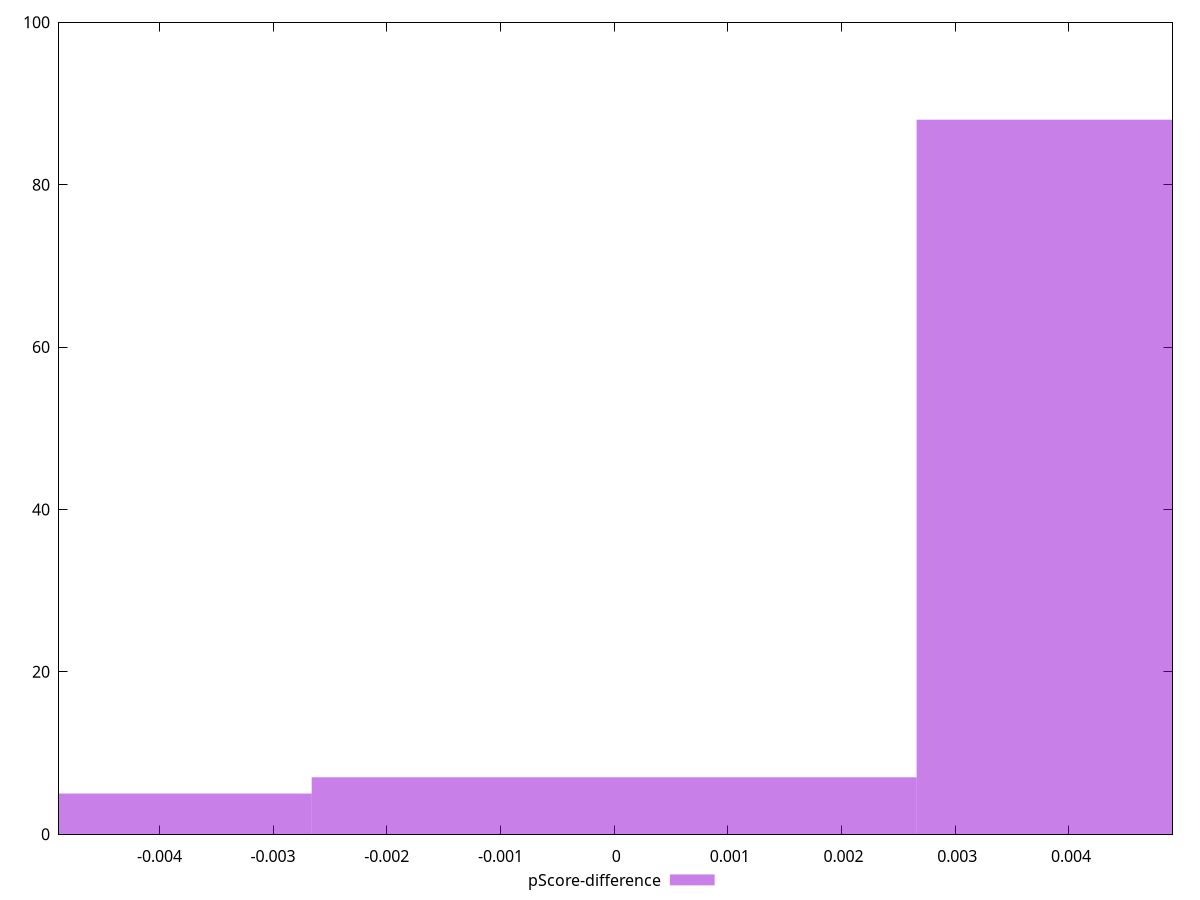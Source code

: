 reset

$pScoreDifference <<EOF
0.005321023733523029 88
0 7
-0.005321023733523029 5
EOF

set key outside below
set boxwidth 0.005321023733523029
set xrange [-0.004883147088297651:0.004911334870355184]
set yrange [0:100]
set trange [0:100]
set style fill transparent solid 0.5 noborder
set terminal svg size 640, 490 enhanced background rgb 'white'
set output "report_00013_2021-02-09T12-04-24.940Z/cumulative-layout-shift/samples/pages+cached+noadtech/pScore-difference/histogram.svg"

plot $pScoreDifference title "pScore-difference" with boxes

reset
